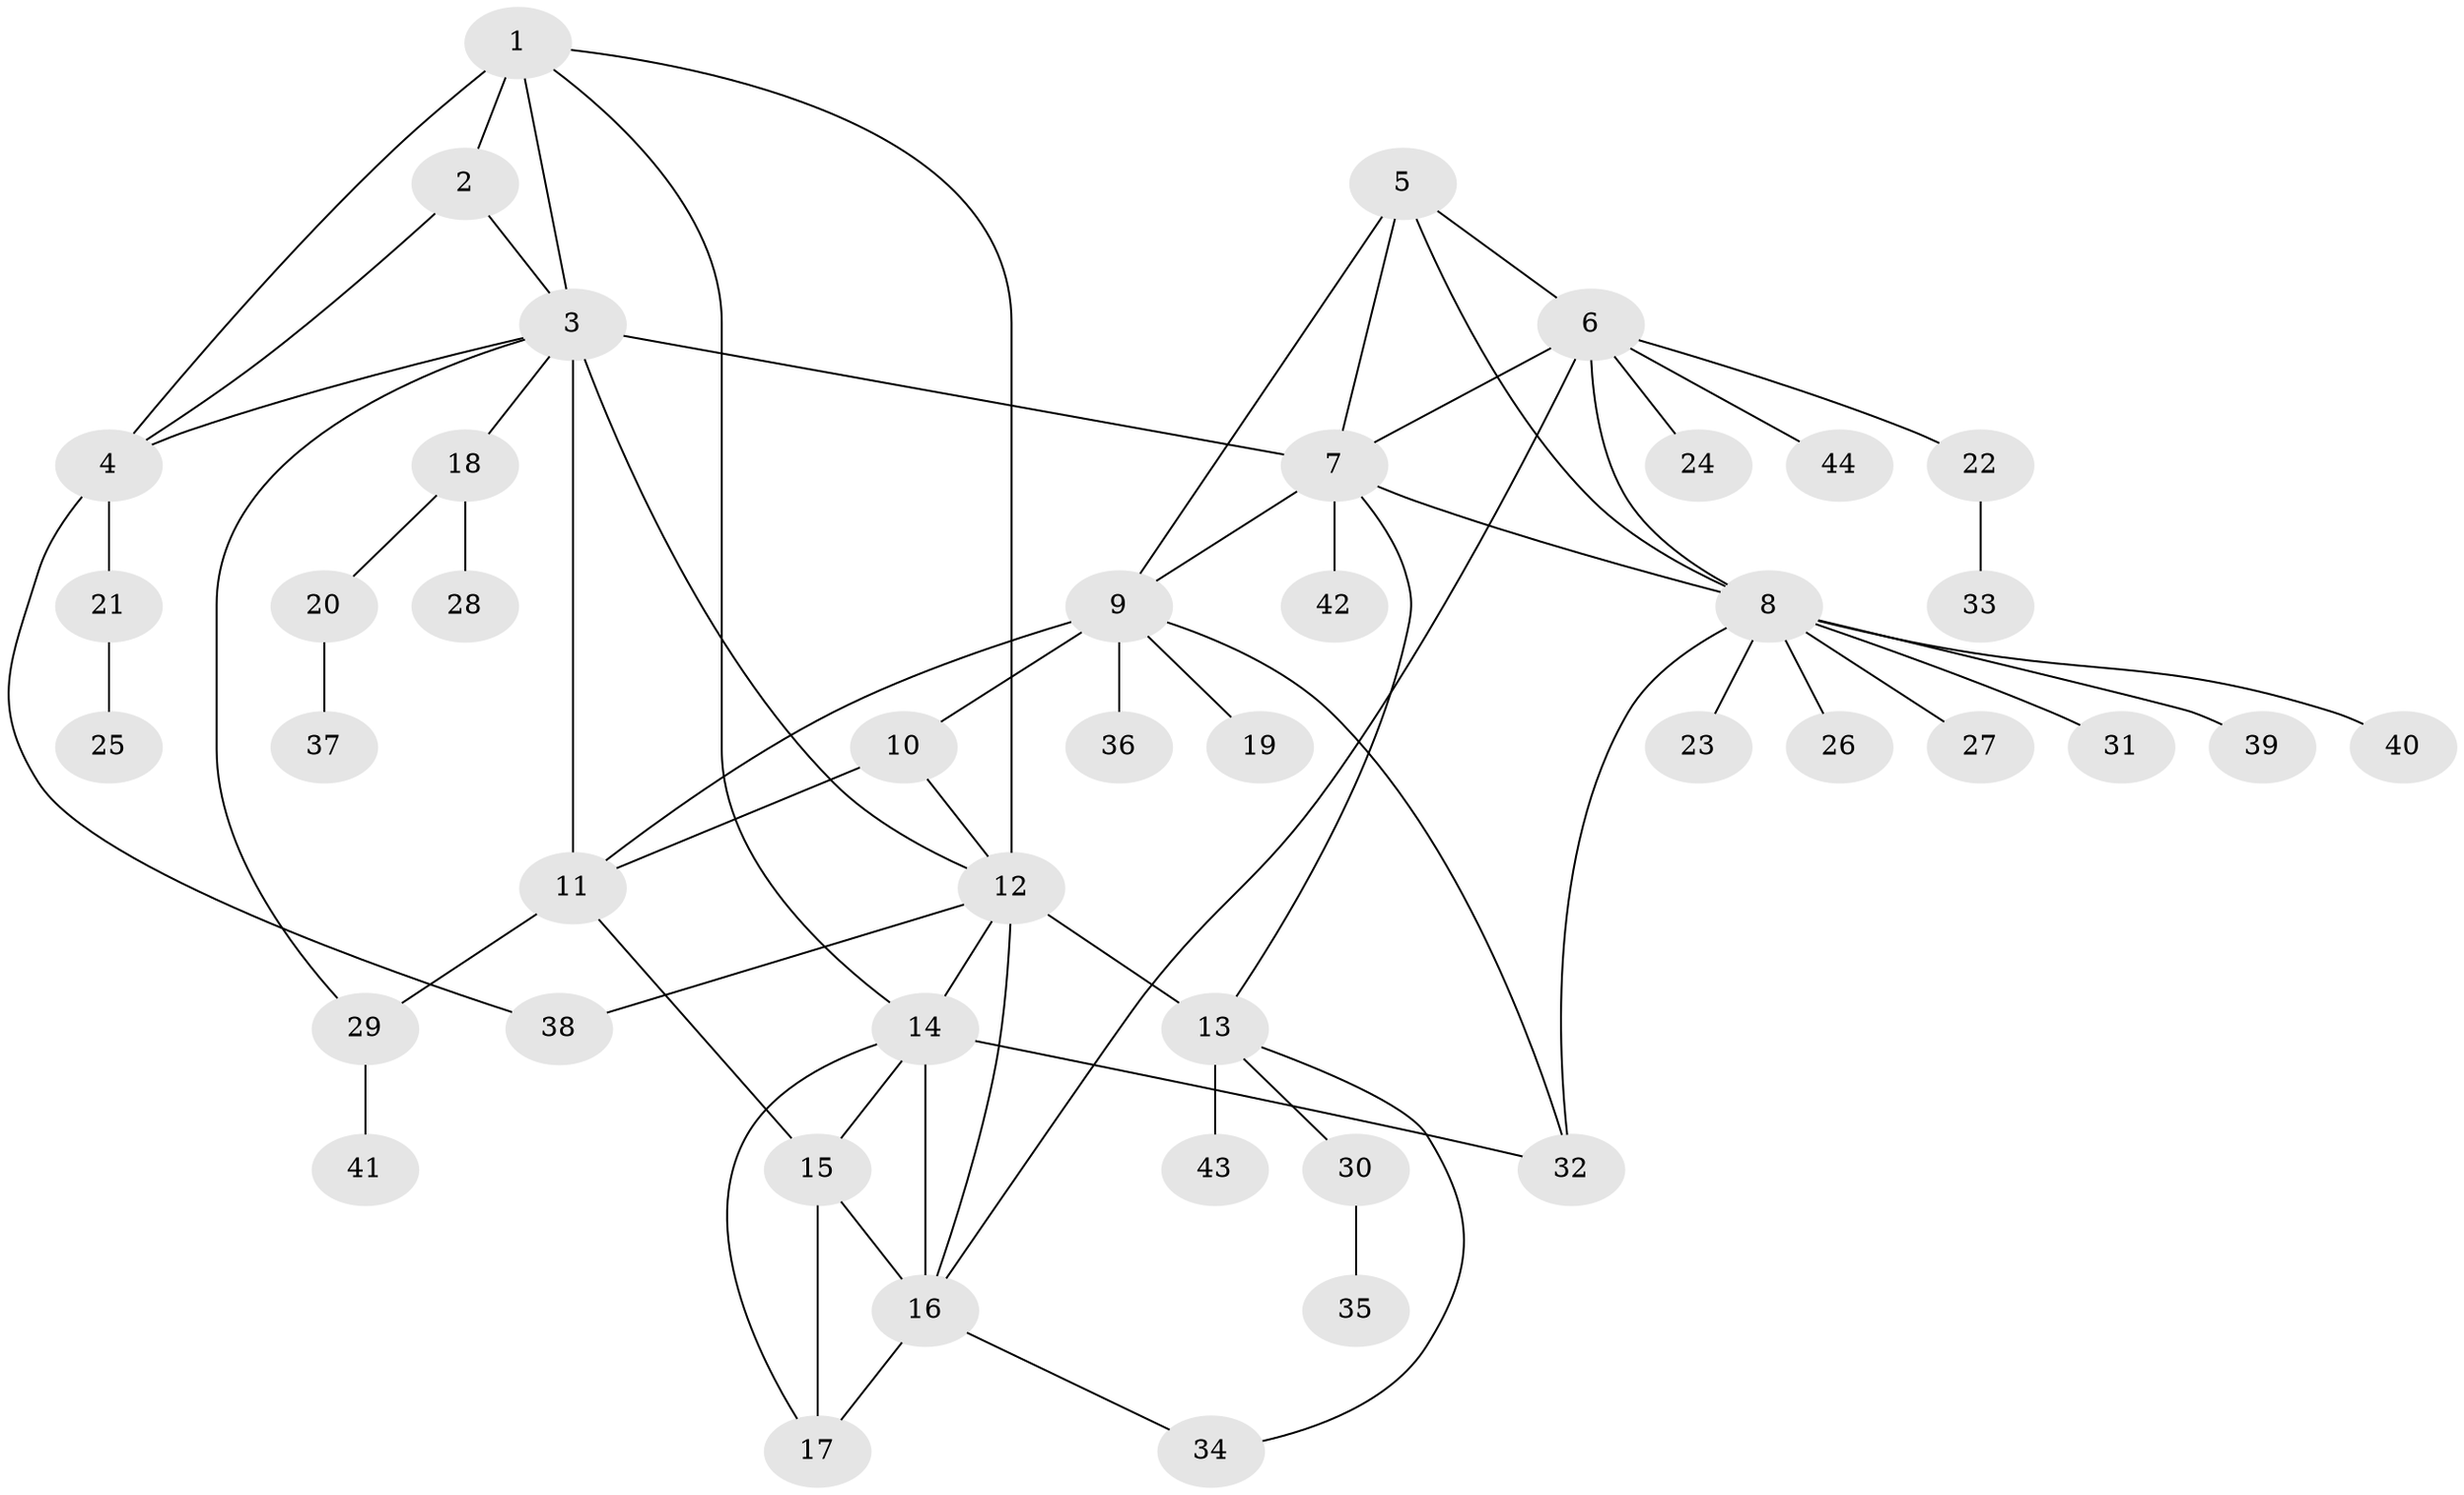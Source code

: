 // original degree distribution, {7: 0.011627906976744186, 4: 0.06976744186046512, 8: 0.05813953488372093, 5: 0.05813953488372093, 9: 0.011627906976744186, 11: 0.011627906976744186, 6: 0.011627906976744186, 10: 0.011627906976744186, 3: 0.06976744186046512, 12: 0.011627906976744186, 2: 0.11627906976744186, 1: 0.5581395348837209}
// Generated by graph-tools (version 1.1) at 2025/37/03/09/25 02:37:41]
// undirected, 44 vertices, 67 edges
graph export_dot {
graph [start="1"]
  node [color=gray90,style=filled];
  1;
  2;
  3;
  4;
  5;
  6;
  7;
  8;
  9;
  10;
  11;
  12;
  13;
  14;
  15;
  16;
  17;
  18;
  19;
  20;
  21;
  22;
  23;
  24;
  25;
  26;
  27;
  28;
  29;
  30;
  31;
  32;
  33;
  34;
  35;
  36;
  37;
  38;
  39;
  40;
  41;
  42;
  43;
  44;
  1 -- 2 [weight=1.0];
  1 -- 3 [weight=1.0];
  1 -- 4 [weight=2.0];
  1 -- 12 [weight=1.0];
  1 -- 14 [weight=1.0];
  2 -- 3 [weight=1.0];
  2 -- 4 [weight=1.0];
  3 -- 4 [weight=1.0];
  3 -- 7 [weight=2.0];
  3 -- 11 [weight=4.0];
  3 -- 12 [weight=1.0];
  3 -- 18 [weight=1.0];
  3 -- 29 [weight=1.0];
  4 -- 21 [weight=1.0];
  4 -- 38 [weight=1.0];
  5 -- 6 [weight=1.0];
  5 -- 7 [weight=1.0];
  5 -- 8 [weight=1.0];
  5 -- 9 [weight=1.0];
  6 -- 7 [weight=1.0];
  6 -- 8 [weight=1.0];
  6 -- 16 [weight=1.0];
  6 -- 22 [weight=1.0];
  6 -- 24 [weight=1.0];
  6 -- 44 [weight=1.0];
  7 -- 8 [weight=1.0];
  7 -- 9 [weight=1.0];
  7 -- 13 [weight=1.0];
  7 -- 42 [weight=1.0];
  8 -- 23 [weight=1.0];
  8 -- 26 [weight=1.0];
  8 -- 27 [weight=1.0];
  8 -- 31 [weight=1.0];
  8 -- 32 [weight=1.0];
  8 -- 39 [weight=1.0];
  8 -- 40 [weight=1.0];
  9 -- 10 [weight=5.0];
  9 -- 11 [weight=2.0];
  9 -- 19 [weight=1.0];
  9 -- 32 [weight=1.0];
  9 -- 36 [weight=1.0];
  10 -- 11 [weight=1.0];
  10 -- 12 [weight=1.0];
  11 -- 15 [weight=1.0];
  11 -- 29 [weight=1.0];
  12 -- 13 [weight=3.0];
  12 -- 14 [weight=1.0];
  12 -- 16 [weight=1.0];
  12 -- 38 [weight=1.0];
  13 -- 30 [weight=1.0];
  13 -- 34 [weight=1.0];
  13 -- 43 [weight=1.0];
  14 -- 15 [weight=1.0];
  14 -- 16 [weight=6.0];
  14 -- 17 [weight=1.0];
  14 -- 32 [weight=1.0];
  15 -- 16 [weight=1.0];
  15 -- 17 [weight=1.0];
  16 -- 17 [weight=1.0];
  16 -- 34 [weight=1.0];
  18 -- 20 [weight=1.0];
  18 -- 28 [weight=2.0];
  20 -- 37 [weight=1.0];
  21 -- 25 [weight=2.0];
  22 -- 33 [weight=1.0];
  29 -- 41 [weight=1.0];
  30 -- 35 [weight=1.0];
}
